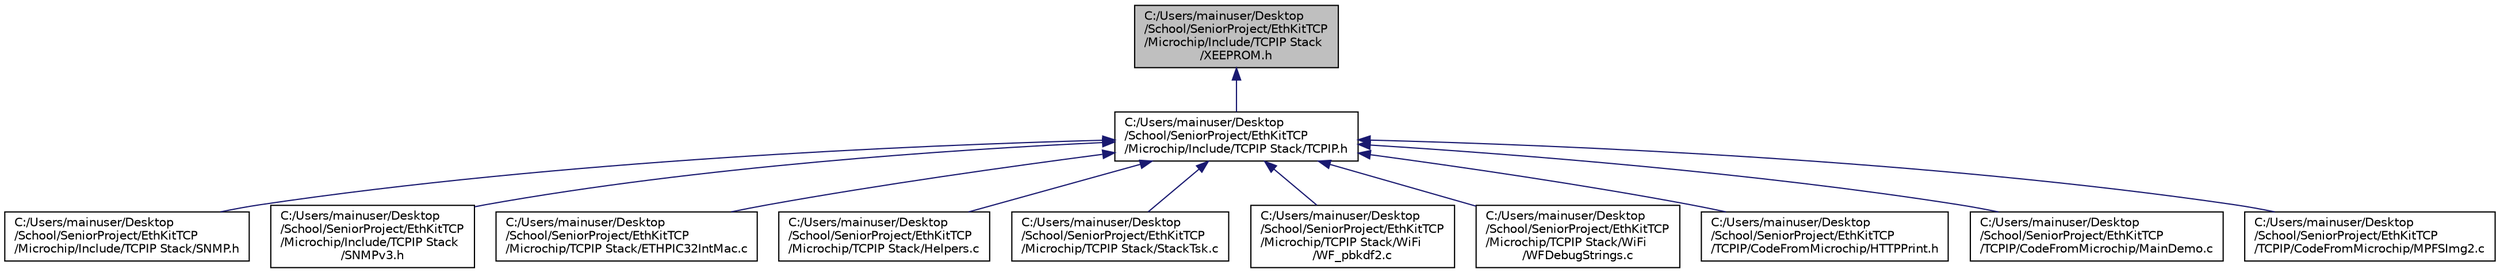 digraph "C:/Users/mainuser/Desktop/School/SeniorProject/EthKitTCP/Microchip/Include/TCPIP Stack/XEEPROM.h"
{
  edge [fontname="Helvetica",fontsize="10",labelfontname="Helvetica",labelfontsize="10"];
  node [fontname="Helvetica",fontsize="10",shape=record];
  Node1 [label="C:/Users/mainuser/Desktop\l/School/SeniorProject/EthKitTCP\l/Microchip/Include/TCPIP Stack\l/XEEPROM.h",height=0.2,width=0.4,color="black", fillcolor="grey75", style="filled", fontcolor="black"];
  Node1 -> Node2 [dir="back",color="midnightblue",fontsize="10",style="solid"];
  Node2 [label="C:/Users/mainuser/Desktop\l/School/SeniorProject/EthKitTCP\l/Microchip/Include/TCPIP Stack/TCPIP.h",height=0.2,width=0.4,color="black", fillcolor="white", style="filled",URL="$_t_c_p_i_p_8h.html"];
  Node2 -> Node3 [dir="back",color="midnightblue",fontsize="10",style="solid"];
  Node3 [label="C:/Users/mainuser/Desktop\l/School/SeniorProject/EthKitTCP\l/Microchip/Include/TCPIP Stack/SNMP.h",height=0.2,width=0.4,color="black", fillcolor="white", style="filled",URL="$_s_n_m_p_8h.html"];
  Node2 -> Node4 [dir="back",color="midnightblue",fontsize="10",style="solid"];
  Node4 [label="C:/Users/mainuser/Desktop\l/School/SeniorProject/EthKitTCP\l/Microchip/Include/TCPIP Stack\l/SNMPv3.h",height=0.2,width=0.4,color="black", fillcolor="white", style="filled",URL="$_s_n_m_pv3_8h.html"];
  Node2 -> Node5 [dir="back",color="midnightblue",fontsize="10",style="solid"];
  Node5 [label="C:/Users/mainuser/Desktop\l/School/SeniorProject/EthKitTCP\l/Microchip/TCPIP Stack/ETHPIC32IntMac.c",height=0.2,width=0.4,color="black", fillcolor="white", style="filled",URL="$_e_t_h_p_i_c32_int_mac_8c.html"];
  Node2 -> Node6 [dir="back",color="midnightblue",fontsize="10",style="solid"];
  Node6 [label="C:/Users/mainuser/Desktop\l/School/SeniorProject/EthKitTCP\l/Microchip/TCPIP Stack/Helpers.c",height=0.2,width=0.4,color="black", fillcolor="white", style="filled",URL="$_helpers_8c.html"];
  Node2 -> Node7 [dir="back",color="midnightblue",fontsize="10",style="solid"];
  Node7 [label="C:/Users/mainuser/Desktop\l/School/SeniorProject/EthKitTCP\l/Microchip/TCPIP Stack/StackTsk.c",height=0.2,width=0.4,color="black", fillcolor="white", style="filled",URL="$_stack_tsk_8c.html"];
  Node2 -> Node8 [dir="back",color="midnightblue",fontsize="10",style="solid"];
  Node8 [label="C:/Users/mainuser/Desktop\l/School/SeniorProject/EthKitTCP\l/Microchip/TCPIP Stack/WiFi\l/WF_pbkdf2.c",height=0.2,width=0.4,color="black", fillcolor="white", style="filled",URL="$_w_f__pbkdf2_8c.html"];
  Node2 -> Node9 [dir="back",color="midnightblue",fontsize="10",style="solid"];
  Node9 [label="C:/Users/mainuser/Desktop\l/School/SeniorProject/EthKitTCP\l/Microchip/TCPIP Stack/WiFi\l/WFDebugStrings.c",height=0.2,width=0.4,color="black", fillcolor="white", style="filled",URL="$_w_f_debug_strings_8c.html"];
  Node2 -> Node10 [dir="back",color="midnightblue",fontsize="10",style="solid"];
  Node10 [label="C:/Users/mainuser/Desktop\l/School/SeniorProject/EthKitTCP\l/TCPIP/CodeFromMicrochip/HTTPPrint.h",height=0.2,width=0.4,color="black", fillcolor="white", style="filled",URL="$_h_t_t_p_print_8h.html"];
  Node2 -> Node11 [dir="back",color="midnightblue",fontsize="10",style="solid"];
  Node11 [label="C:/Users/mainuser/Desktop\l/School/SeniorProject/EthKitTCP\l/TCPIP/CodeFromMicrochip/MainDemo.c",height=0.2,width=0.4,color="black", fillcolor="white", style="filled",URL="$_main_demo_8c.html"];
  Node2 -> Node12 [dir="back",color="midnightblue",fontsize="10",style="solid"];
  Node12 [label="C:/Users/mainuser/Desktop\l/School/SeniorProject/EthKitTCP\l/TCPIP/CodeFromMicrochip/MPFSImg2.c",height=0.2,width=0.4,color="black", fillcolor="white", style="filled",URL="$_m_p_f_s_img2_8c.html"];
}
